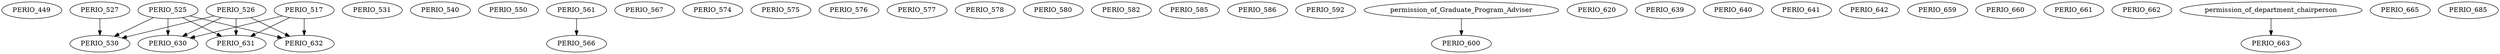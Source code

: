 digraph G {
    PERIO_449;
    PERIO_517;
    PERIO_525;
    PERIO_526;
    edge [color=black];
    PERIO_525 -> PERIO_530;
    PERIO_526 -> PERIO_530;
    PERIO_527 -> PERIO_530;
    PERIO_531;
    PERIO_540;
    PERIO_550;
    PERIO_561;
    edge [color=black];
    PERIO_561 -> PERIO_566;
    PERIO_567;
    PERIO_574;
    PERIO_575;
    PERIO_576;
    PERIO_577;
    PERIO_578;
    PERIO_580;
    PERIO_582;
    PERIO_585;
    PERIO_586;
    PERIO_592;
    edge [color=black];
    permission_of_Graduate_Program_Adviser -> PERIO_600;
    PERIO_620;
    edge [color=black];
    PERIO_517 -> PERIO_630;
    PERIO_525 -> PERIO_630;
    PERIO_526 -> PERIO_630;
    edge [color=black];
    PERIO_517 -> PERIO_631;
    PERIO_525 -> PERIO_631;
    PERIO_526 -> PERIO_631;
    edge [color=black];
    PERIO_517 -> PERIO_632;
    PERIO_525 -> PERIO_632;
    PERIO_526 -> PERIO_632;
    PERIO_639;
    PERIO_640;
    PERIO_641;
    PERIO_642;
    PERIO_659;
    PERIO_660;
    PERIO_661;
    PERIO_662;
    edge [color=black];
    permission_of_department_chairperson -> PERIO_663;
    PERIO_665;
    PERIO_685;
}
